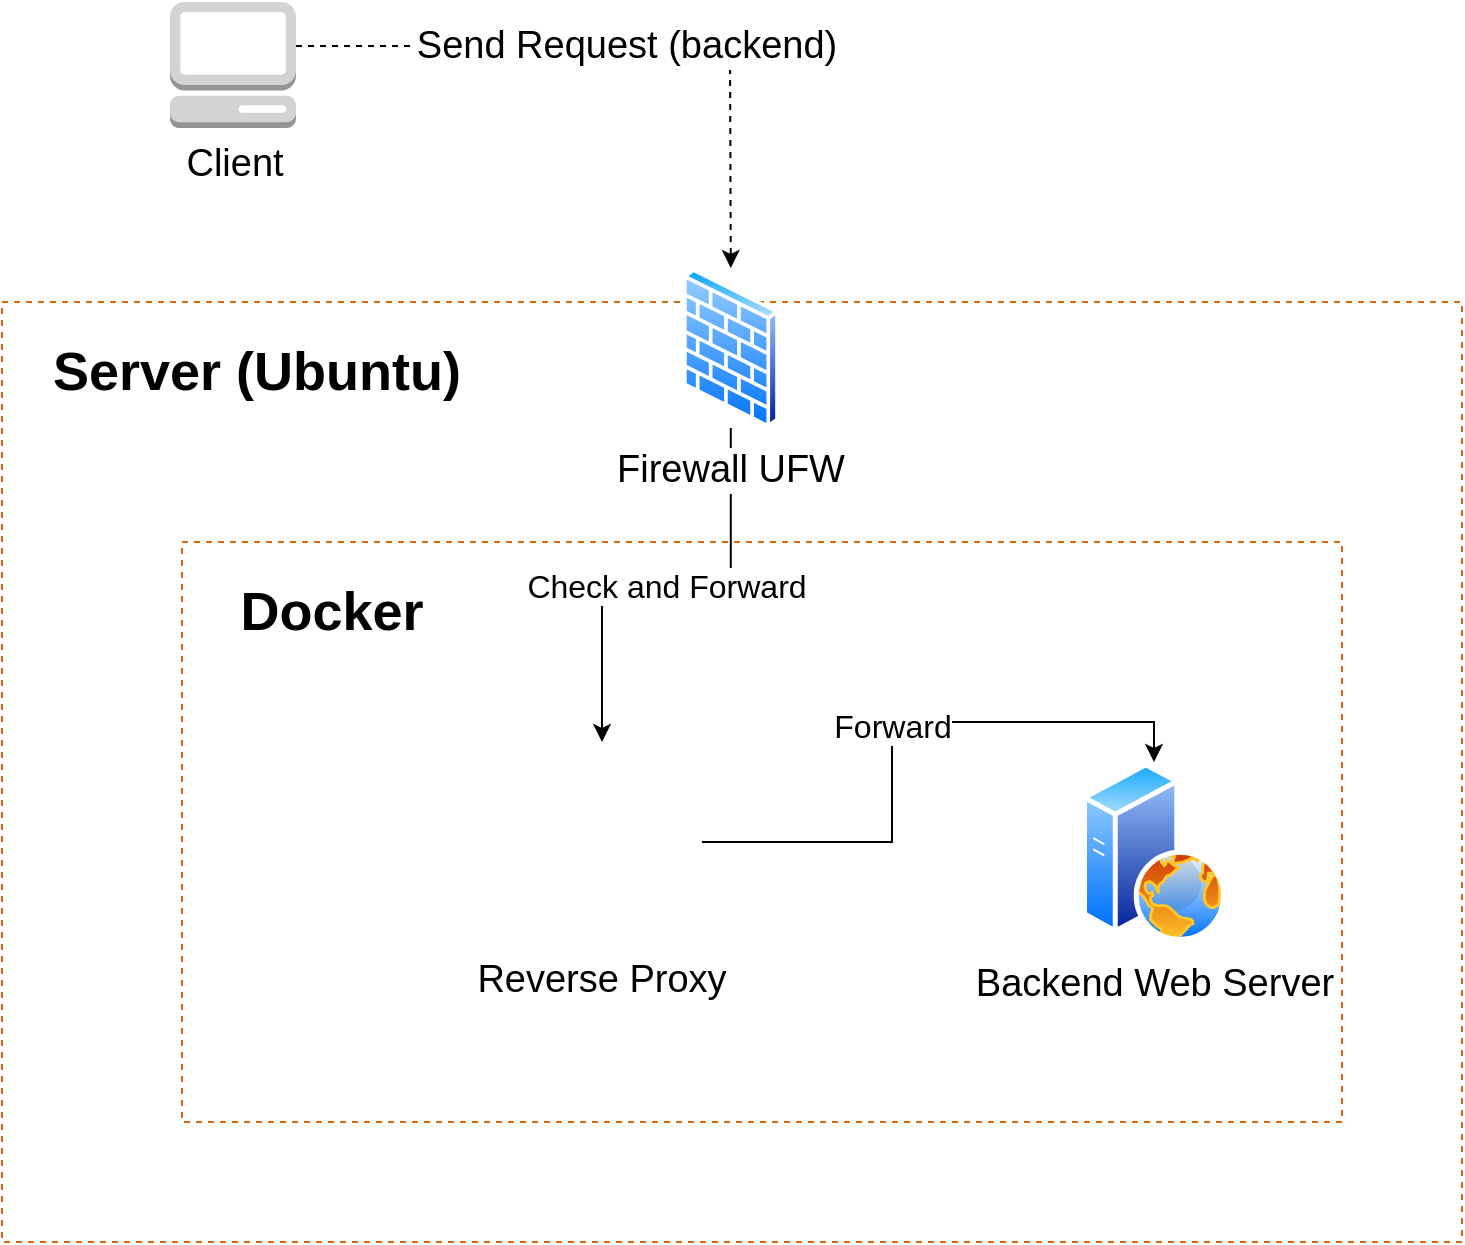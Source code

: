 <mxfile version="23.1.5" type="device">
  <diagram id="BvoDA4-X6VYwvUsZLv54" name="Page-1">
    <mxGraphModel dx="2603" dy="1363" grid="1" gridSize="10" guides="1" tooltips="1" connect="1" arrows="1" fold="1" page="1" pageScale="1" pageWidth="850" pageHeight="1100" math="0" shadow="0">
      <root>
        <mxCell id="0" />
        <mxCell id="1" parent="0" />
        <mxCell id="gJVG62vpBUm8naZ11665-2" value="" style="rounded=0;whiteSpace=wrap;html=1;fillColor=none;dashed=1;strokeColor=#D86613;fontColor=#333333;gradientColor=default;fontSize=19;" vertex="1" parent="1">
          <mxGeometry x="310" y="180" width="730" height="470" as="geometry" />
        </mxCell>
        <mxCell id="gJVG62vpBUm8naZ11665-3" value="" style="rounded=0;whiteSpace=wrap;html=1;fillColor=none;dashed=1;strokeColor=#D86613;fontColor=#333333;gradientColor=default;fontSize=19;" vertex="1" parent="1">
          <mxGeometry x="400" y="300" width="580" height="290" as="geometry" />
        </mxCell>
        <mxCell id="ZcusJZVu_94WxtLjwKBi-13" value="Send Request (backend)" style="edgeStyle=orthogonalEdgeStyle;rounded=0;orthogonalLoop=1;jettySize=auto;html=1;dashed=1;fontSize=19;" parent="1" source="ZcusJZVu_94WxtLjwKBi-12" target="gJVG62vpBUm8naZ11665-9" edge="1">
          <mxGeometry x="0.005" relative="1" as="geometry">
            <mxPoint x="689.5" y="140" as="targetPoint" />
            <Array as="points">
              <mxPoint x="674" y="52" />
            </Array>
            <mxPoint as="offset" />
          </mxGeometry>
        </mxCell>
        <mxCell id="ZcusJZVu_94WxtLjwKBi-12" value="Client" style="outlineConnect=0;dashed=0;verticalLabelPosition=bottom;verticalAlign=top;align=center;html=1;shape=mxgraph.aws3.management_console;fillColor=#D2D3D3;gradientColor=none;fontSize=19;" parent="1" vertex="1">
          <mxGeometry x="394" y="30" width="63" height="63" as="geometry" />
        </mxCell>
        <mxCell id="gJVG62vpBUm8naZ11665-1" value="Backend Web Server" style="image;aspect=fixed;perimeter=ellipsePerimeter;html=1;align=center;shadow=0;dashed=0;spacingTop=3;image=img/lib/active_directory/web_server.svg;fontSize=19;labelBackgroundColor=none;" vertex="1" parent="1">
          <mxGeometry x="850" y="410" width="72" height="90" as="geometry" />
        </mxCell>
        <mxCell id="gJVG62vpBUm8naZ11665-6" value="Forward" style="edgeStyle=orthogonalEdgeStyle;rounded=0;orthogonalLoop=1;jettySize=auto;html=1;entryX=0.5;entryY=0;entryDx=0;entryDy=0;fontSize=16;" edge="1" parent="1" source="gJVG62vpBUm8naZ11665-4" target="gJVG62vpBUm8naZ11665-1">
          <mxGeometry relative="1" as="geometry" />
        </mxCell>
        <mxCell id="gJVG62vpBUm8naZ11665-4" value="Reverse Proxy" style="shape=image;verticalLabelPosition=bottom;labelBackgroundColor=none;verticalAlign=top;aspect=fixed;imageAspect=0;image=https://quiksite.com/wp-content/uploads/2016/09/Nginx-featured-logo.png;fontSize=19;" vertex="1" parent="1">
          <mxGeometry x="560" y="400" width="100" height="100" as="geometry" />
        </mxCell>
        <mxCell id="gJVG62vpBUm8naZ11665-7" value="Server (Ubuntu)" style="text;html=1;align=center;verticalAlign=middle;whiteSpace=wrap;rounded=0;fontSize=27;fontStyle=1" vertex="1" parent="1">
          <mxGeometry x="325" y="190" width="225" height="50" as="geometry" />
        </mxCell>
        <mxCell id="gJVG62vpBUm8naZ11665-8" value="Docker" style="text;html=1;align=center;verticalAlign=middle;whiteSpace=wrap;rounded=0;fontSize=27;fontStyle=1" vertex="1" parent="1">
          <mxGeometry x="425" y="310" width="100" height="50" as="geometry" />
        </mxCell>
        <mxCell id="gJVG62vpBUm8naZ11665-10" value="Check and Forward" style="edgeStyle=orthogonalEdgeStyle;rounded=0;orthogonalLoop=1;jettySize=auto;html=1;fontSize=16;" edge="1" parent="1" source="gJVG62vpBUm8naZ11665-9" target="gJVG62vpBUm8naZ11665-4">
          <mxGeometry relative="1" as="geometry" />
        </mxCell>
        <mxCell id="gJVG62vpBUm8naZ11665-9" value="Firewall UFW" style="image;aspect=fixed;perimeter=ellipsePerimeter;html=1;align=center;shadow=0;dashed=0;spacingTop=3;image=img/lib/active_directory/firewall.svg;fontSize=19;" vertex="1" parent="1">
          <mxGeometry x="650" y="163" width="48.8" height="80" as="geometry" />
        </mxCell>
      </root>
    </mxGraphModel>
  </diagram>
</mxfile>
